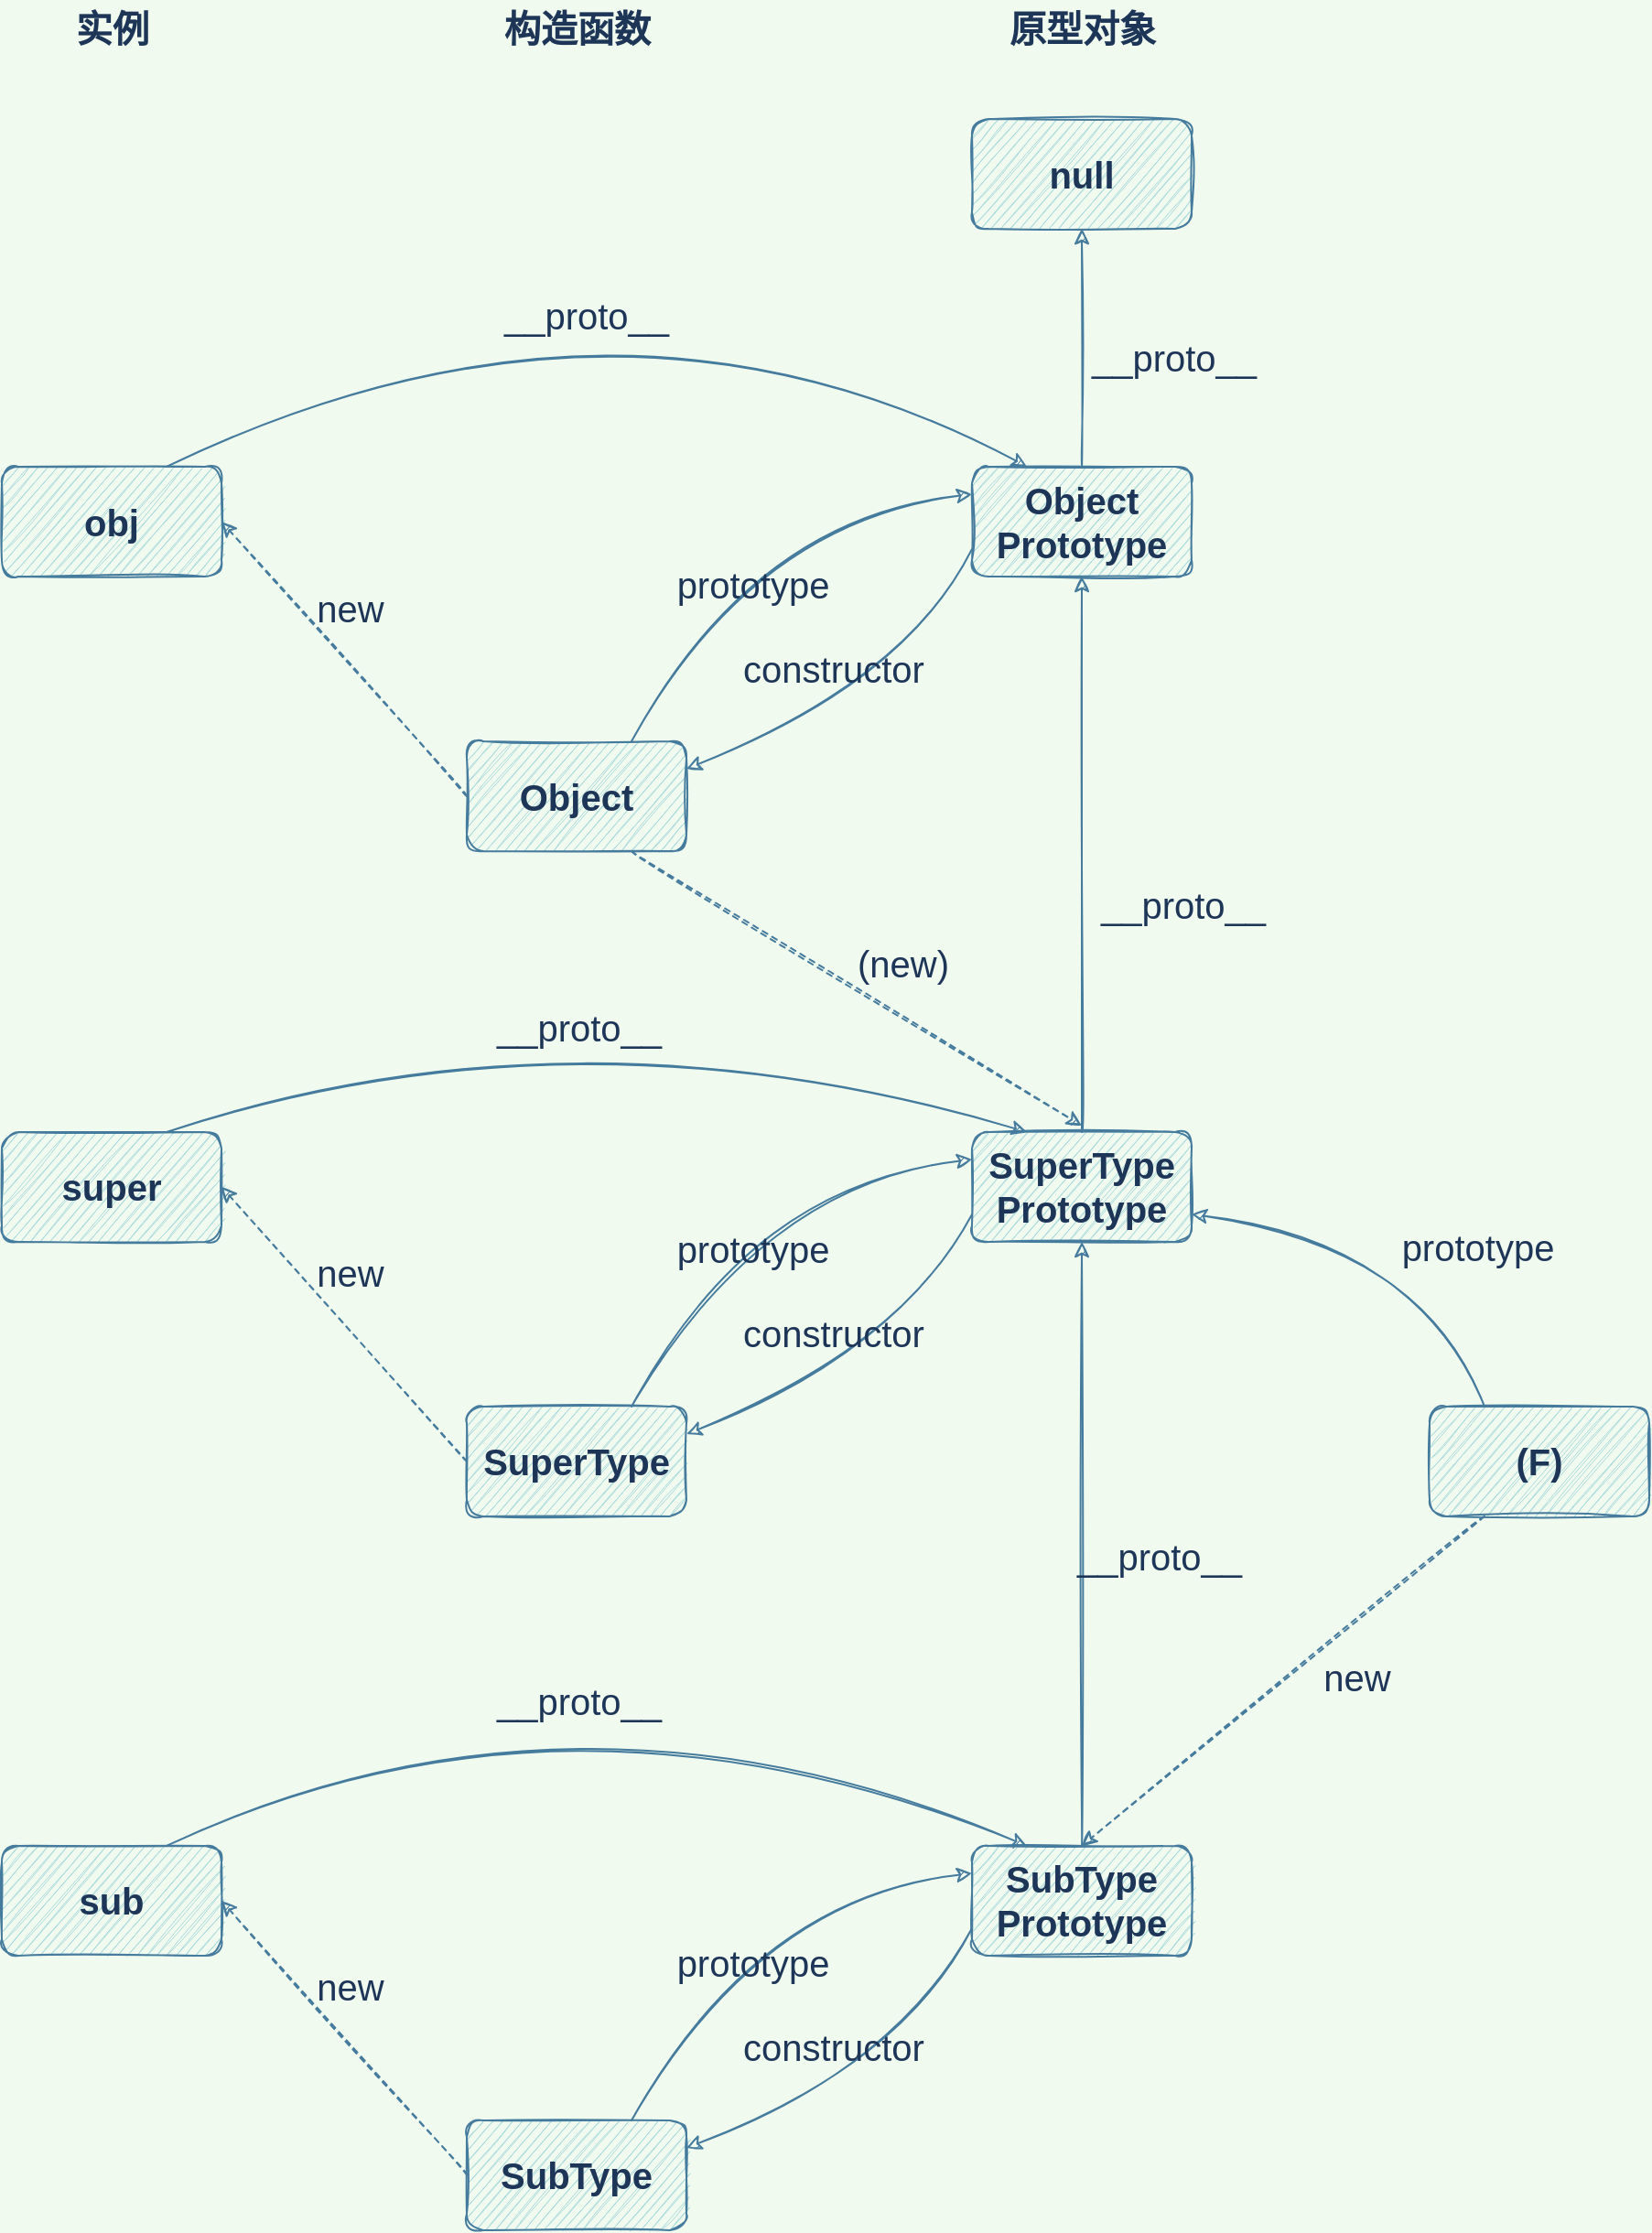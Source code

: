 <mxfile version="14.2.9" type="dropbox"><diagram id="B0ddarkSCNtASzivR3se" name="第 1 页"><mxGraphModel dx="946" dy="646" grid="1" gridSize="10" guides="1" tooltips="1" connect="1" arrows="1" fold="1" page="1" pageScale="1" pageWidth="1027" pageHeight="2069" background="#F1FAEE" math="0" shadow="0"><root><mxCell id="0"/><mxCell id="1" parent="0"/><mxCell id="anvt8YzbZgSC5yBPMMVC-6" value="&lt;font face=&quot;Comic Sans MS&quot; style=&quot;font-size: 20px;&quot;&gt;实例&lt;/font&gt;" style="text;html=1;resizable=0;autosize=1;align=center;verticalAlign=middle;points=[];fillColor=none;strokeColor=none;fontStyle=1;labelBackgroundColor=none;horizontal=1;fontSize=20;fontColor=#1D3557;sketch=1;rounded=1;" parent="1" vertex="1"><mxGeometry x="80" y="65" width="60" height="30" as="geometry"/></mxCell><mxCell id="anvt8YzbZgSC5yBPMMVC-7" value="&lt;font face=&quot;Comic Sans MS&quot; style=&quot;font-size: 20px&quot;&gt;构造函数&lt;/font&gt;" style="text;html=1;resizable=0;autosize=1;align=center;verticalAlign=middle;points=[];fillColor=none;strokeColor=none;fontStyle=1;labelBackgroundColor=none;horizontal=1;fontSize=20;fontColor=#1D3557;sketch=1;rounded=1;" parent="1" vertex="1"><mxGeometry x="314" y="65" width="100" height="30" as="geometry"/></mxCell><mxCell id="anvt8YzbZgSC5yBPMMVC-8" value="&lt;font face=&quot;Comic Sans MS&quot; style=&quot;font-size: 20px&quot;&gt;原型对象&lt;/font&gt;" style="text;html=1;resizable=0;autosize=1;align=center;verticalAlign=middle;points=[];fillColor=none;strokeColor=none;fontStyle=1;labelBackgroundColor=none;horizontal=1;fontSize=20;fontColor=#1D3557;sketch=1;rounded=1;" parent="1" vertex="1"><mxGeometry x="590" y="65" width="100" height="30" as="geometry"/></mxCell><mxCell id="anvt8YzbZgSC5yBPMMVC-9" value="obj" style="whiteSpace=wrap;html=1;labelBackgroundColor=none;fontSize=20;align=center;fillColor=#A8DADC;strokeColor=#457B9D;fontColor=#1D3557;sketch=1;rounded=1;fontStyle=1" parent="1" vertex="1"><mxGeometry x="50" y="320" width="120" height="60" as="geometry"/></mxCell><mxCell id="anvt8YzbZgSC5yBPMMVC-10" value="Object" style="whiteSpace=wrap;html=1;labelBackgroundColor=none;fontSize=20;fillColor=#A8DADC;strokeColor=#457B9D;fontColor=#1D3557;sketch=1;rounded=1;fontStyle=1" parent="1" vertex="1"><mxGeometry x="304" y="470" width="120" height="60" as="geometry"/></mxCell><mxCell id="anvt8YzbZgSC5yBPMMVC-14" value="Object Prototype" style="whiteSpace=wrap;html=1;labelBackgroundColor=none;fontSize=20;fillColor=#A8DADC;strokeColor=#457B9D;fontColor=#1D3557;sketch=1;rounded=1;fontStyle=1" parent="1" vertex="1"><mxGeometry x="580" y="320" width="120" height="60" as="geometry"/></mxCell><mxCell id="anvt8YzbZgSC5yBPMMVC-19" value="" style="endArrow=classic;html=1;fontSize=20;exitX=0.75;exitY=0;exitDx=0;exitDy=0;strokeColor=#457B9D;fontColor=#1D3557;entryX=0;entryY=0.25;entryDx=0;entryDy=0;labelBackgroundColor=#F1FAEE;sketch=1;curved=1;" parent="1" source="anvt8YzbZgSC5yBPMMVC-10" target="anvt8YzbZgSC5yBPMMVC-14" edge="1"><mxGeometry width="50" height="50" relative="1" as="geometry"><mxPoint x="440" y="350" as="sourcePoint"/><mxPoint x="440" y="440" as="targetPoint"/><Array as="points"><mxPoint x="460" y="350"/></Array></mxGeometry></mxCell><mxCell id="anvt8YzbZgSC5yBPMMVC-33" value="prototype" style="edgeLabel;html=1;align=center;verticalAlign=middle;resizable=0;points=[];fontSize=20;fontColor=#1D3557;labelBackgroundColor=none;" parent="anvt8YzbZgSC5yBPMMVC-19" vertex="1" connectable="0"><mxGeometry x="-0.308" y="-8" relative="1" as="geometry"><mxPoint x="15.84" y="-12.52" as="offset"/></mxGeometry></mxCell><mxCell id="anvt8YzbZgSC5yBPMMVC-30" value="" style="endArrow=classic;html=1;fontSize=20;exitX=0;exitY=0.75;exitDx=0;exitDy=0;strokeColor=#457B9D;fontColor=#1D3557;entryX=1;entryY=0.25;entryDx=0;entryDy=0;labelBackgroundColor=#F1FAEE;sketch=1;curved=1;" parent="1" source="anvt8YzbZgSC5yBPMMVC-14" target="anvt8YzbZgSC5yBPMMVC-10" edge="1"><mxGeometry width="50" height="50" relative="1" as="geometry"><mxPoint x="640" y="315" as="sourcePoint"/><mxPoint x="350" y="315" as="targetPoint"/><Array as="points"><mxPoint x="540" y="440"/></Array></mxGeometry></mxCell><mxCell id="anvt8YzbZgSC5yBPMMVC-34" value="constructor" style="edgeLabel;html=1;align=center;verticalAlign=middle;resizable=0;points=[];fontSize=20;fontColor=#1D3557;labelBackgroundColor=none;" parent="anvt8YzbZgSC5yBPMMVC-30" vertex="1" connectable="0"><mxGeometry x="0.199" y="-5" relative="1" as="geometry"><mxPoint x="2.92" y="-20.58" as="offset"/></mxGeometry></mxCell><mxCell id="anvt8YzbZgSC5yBPMMVC-31" value="null" style="whiteSpace=wrap;html=1;strokeColor=#457B9D;fillColor=#A8DADC;fontColor=#1D3557;sketch=1;rounded=1;fontSize=20;fontStyle=1" parent="1" vertex="1"><mxGeometry x="580" y="130" width="120" height="60" as="geometry"/></mxCell><mxCell id="anvt8YzbZgSC5yBPMMVC-32" value="" style="endArrow=classic;html=1;fontSize=20;exitX=0.5;exitY=0;exitDx=0;exitDy=0;strokeColor=#457B9D;fontColor=#1D3557;entryX=0.5;entryY=1;entryDx=0;entryDy=0;labelBackgroundColor=#F1FAEE;sketch=1;curved=1;" parent="1" source="anvt8YzbZgSC5yBPMMVC-14" target="anvt8YzbZgSC5yBPMMVC-31" edge="1"><mxGeometry width="50" height="50" relative="1" as="geometry"><mxPoint x="630" y="255" as="sourcePoint"/><mxPoint x="720" y="255" as="targetPoint"/><Array as="points"/></mxGeometry></mxCell><mxCell id="anvt8YzbZgSC5yBPMMVC-35" value="__proto__" style="edgeLabel;html=1;align=center;verticalAlign=middle;resizable=0;points=[];fontSize=20;fontColor=#1D3557;labelBackgroundColor=none;" parent="anvt8YzbZgSC5yBPMMVC-32" vertex="1" connectable="0"><mxGeometry x="0.108" y="1" relative="1" as="geometry"><mxPoint x="51" y="12" as="offset"/></mxGeometry></mxCell><mxCell id="anvt8YzbZgSC5yBPMMVC-43" value="" style="endArrow=classic;html=1;fontSize=20;exitX=0.5;exitY=0;exitDx=0;exitDy=0;strokeColor=#457B9D;fontColor=#1D3557;entryX=0.5;entryY=1;entryDx=0;entryDy=0;labelBackgroundColor=#F1FAEE;sketch=1;curved=1;" parent="1" source="anvt8YzbZgSC5yBPMMVC-92" target="anvt8YzbZgSC5yBPMMVC-14" edge="1"><mxGeometry width="50" height="50" relative="1" as="geometry"><mxPoint x="640" y="550" as="sourcePoint"/><mxPoint x="660" y="390" as="targetPoint"/><Array as="points"/></mxGeometry></mxCell><mxCell id="anvt8YzbZgSC5yBPMMVC-45" value="" style="endArrow=classic;html=1;fontSize=20;strokeColor=#457B9D;fontColor=#1D3557;labelBackgroundColor=#F1FAEE;sketch=1;curved=1;exitX=0;exitY=0.5;exitDx=0;exitDy=0;entryX=1;entryY=0.5;entryDx=0;entryDy=0;dashed=1;" parent="1" source="anvt8YzbZgSC5yBPMMVC-10" target="anvt8YzbZgSC5yBPMMVC-9" edge="1"><mxGeometry width="50" height="50" relative="1" as="geometry"><mxPoint x="290" y="410" as="sourcePoint"/><mxPoint x="180" y="360" as="targetPoint"/><Array as="points"/></mxGeometry></mxCell><mxCell id="anvt8YzbZgSC5yBPMMVC-46" value="new" style="edgeLabel;html=1;align=center;verticalAlign=middle;resizable=0;points=[];fontSize=20;fontColor=#1D3557;labelBackgroundColor=none;" parent="anvt8YzbZgSC5yBPMMVC-45" vertex="1" connectable="0"><mxGeometry x="0.108" y="1" relative="1" as="geometry"><mxPoint x="11" y="-21" as="offset"/></mxGeometry></mxCell><mxCell id="anvt8YzbZgSC5yBPMMVC-49" value="" style="endArrow=classic;html=1;fontSize=20;exitX=0.75;exitY=0;exitDx=0;exitDy=0;strokeColor=#457B9D;fontColor=#1D3557;entryX=0.25;entryY=0;entryDx=0;entryDy=0;labelBackgroundColor=#F1FAEE;sketch=1;curved=1;" parent="1" source="anvt8YzbZgSC5yBPMMVC-9" target="anvt8YzbZgSC5yBPMMVC-14" edge="1"><mxGeometry width="50" height="50" relative="1" as="geometry"><mxPoint x="130" y="320" as="sourcePoint"/><mxPoint x="600" y="320" as="targetPoint"/><Array as="points"><mxPoint x="390" y="200"/></Array></mxGeometry></mxCell><mxCell id="anvt8YzbZgSC5yBPMMVC-50" value="__proto__" style="edgeLabel;html=1;align=center;verticalAlign=middle;resizable=0;points=[];fontSize=20;fontColor=#1D3557;labelBackgroundColor=none;" parent="anvt8YzbZgSC5yBPMMVC-49" vertex="1" connectable="0"><mxGeometry x="-0.308" y="-8" relative="1" as="geometry"><mxPoint x="60.78" y="-11.77" as="offset"/></mxGeometry></mxCell><mxCell id="anvt8YzbZgSC5yBPMMVC-66" value="__proto__" style="edgeLabel;html=1;align=center;verticalAlign=middle;resizable=0;points=[];fontSize=20;fontColor=#1D3557;labelBackgroundColor=none;" parent="1" vertex="1" connectable="0"><mxGeometry x="670" y="560" as="geometry"><mxPoint x="25" y="-1" as="offset"/></mxGeometry></mxCell><mxCell id="anvt8YzbZgSC5yBPMMVC-90" value="super" style="whiteSpace=wrap;html=1;labelBackgroundColor=none;fontSize=20;align=center;fillColor=#A8DADC;strokeColor=#457B9D;fontColor=#1D3557;sketch=1;rounded=1;fontStyle=1" parent="1" vertex="1"><mxGeometry x="50" y="683.47" width="120" height="60" as="geometry"/></mxCell><mxCell id="anvt8YzbZgSC5yBPMMVC-91" value="SuperType" style="whiteSpace=wrap;html=1;labelBackgroundColor=none;fontSize=20;fillColor=#A8DADC;strokeColor=#457B9D;fontColor=#1D3557;sketch=1;rounded=1;fontStyle=1" parent="1" vertex="1"><mxGeometry x="304" y="833.47" width="120" height="60" as="geometry"/></mxCell><mxCell id="anvt8YzbZgSC5yBPMMVC-92" value="SuperType Prototype" style="whiteSpace=wrap;html=1;labelBackgroundColor=none;fontSize=20;fillColor=#A8DADC;strokeColor=#457B9D;fontColor=#1D3557;sketch=1;rounded=1;fontStyle=1" parent="1" vertex="1"><mxGeometry x="580" y="683.47" width="120" height="60" as="geometry"/></mxCell><mxCell id="anvt8YzbZgSC5yBPMMVC-93" value="" style="endArrow=classic;html=1;fontSize=20;exitX=0.75;exitY=0;exitDx=0;exitDy=0;strokeColor=#457B9D;fontColor=#1D3557;entryX=0;entryY=0.25;entryDx=0;entryDy=0;labelBackgroundColor=#F1FAEE;sketch=1;curved=1;" parent="1" source="anvt8YzbZgSC5yBPMMVC-91" target="anvt8YzbZgSC5yBPMMVC-92" edge="1"><mxGeometry width="50" height="50" relative="1" as="geometry"><mxPoint x="440" y="713.47" as="sourcePoint"/><mxPoint x="440" y="803.47" as="targetPoint"/><Array as="points"><mxPoint x="460" y="713.47"/></Array></mxGeometry></mxCell><mxCell id="anvt8YzbZgSC5yBPMMVC-94" value="prototype" style="edgeLabel;html=1;align=center;verticalAlign=middle;resizable=0;points=[];fontSize=20;fontColor=#1D3557;labelBackgroundColor=none;" parent="anvt8YzbZgSC5yBPMMVC-93" vertex="1" connectable="0"><mxGeometry x="-0.308" y="-8" relative="1" as="geometry"><mxPoint x="15.84" y="-12.52" as="offset"/></mxGeometry></mxCell><mxCell id="anvt8YzbZgSC5yBPMMVC-95" value="" style="endArrow=classic;html=1;fontSize=20;exitX=0;exitY=0.75;exitDx=0;exitDy=0;strokeColor=#457B9D;fontColor=#1D3557;entryX=1;entryY=0.25;entryDx=0;entryDy=0;labelBackgroundColor=#F1FAEE;sketch=1;curved=1;" parent="1" source="anvt8YzbZgSC5yBPMMVC-92" target="anvt8YzbZgSC5yBPMMVC-91" edge="1"><mxGeometry width="50" height="50" relative="1" as="geometry"><mxPoint x="640" y="678.47" as="sourcePoint"/><mxPoint x="350" y="678.47" as="targetPoint"/><Array as="points"><mxPoint x="540" y="803.47"/></Array></mxGeometry></mxCell><mxCell id="anvt8YzbZgSC5yBPMMVC-96" value="constructor" style="edgeLabel;html=1;align=center;verticalAlign=middle;resizable=0;points=[];fontSize=20;fontColor=#1D3557;labelBackgroundColor=none;" parent="anvt8YzbZgSC5yBPMMVC-95" vertex="1" connectable="0"><mxGeometry x="0.199" y="-5" relative="1" as="geometry"><mxPoint x="2.92" y="-20.58" as="offset"/></mxGeometry></mxCell><mxCell id="anvt8YzbZgSC5yBPMMVC-98" value="" style="endArrow=classic;html=1;fontSize=20;exitX=0.5;exitY=0;exitDx=0;exitDy=0;strokeColor=#457B9D;fontColor=#1D3557;entryX=0.5;entryY=1;entryDx=0;entryDy=0;labelBackgroundColor=#F1FAEE;sketch=1;curved=1;" parent="1" source="anvt8YzbZgSC5yBPMMVC-105" target="anvt8YzbZgSC5yBPMMVC-92" edge="1"><mxGeometry width="50" height="50" relative="1" as="geometry"><mxPoint x="640" y="913.47" as="sourcePoint"/><mxPoint x="660" y="753.47" as="targetPoint"/><Array as="points"/></mxGeometry></mxCell><mxCell id="anvt8YzbZgSC5yBPMMVC-99" value="" style="endArrow=classic;html=1;fontSize=20;strokeColor=#457B9D;fontColor=#1D3557;labelBackgroundColor=#F1FAEE;sketch=1;curved=1;exitX=0;exitY=0.5;exitDx=0;exitDy=0;entryX=1;entryY=0.5;entryDx=0;entryDy=0;dashed=1;" parent="1" source="anvt8YzbZgSC5yBPMMVC-91" target="anvt8YzbZgSC5yBPMMVC-90" edge="1"><mxGeometry width="50" height="50" relative="1" as="geometry"><mxPoint x="290" y="773.47" as="sourcePoint"/><mxPoint x="180" y="723.47" as="targetPoint"/><Array as="points"/></mxGeometry></mxCell><mxCell id="anvt8YzbZgSC5yBPMMVC-100" value="new" style="edgeLabel;html=1;align=center;verticalAlign=middle;resizable=0;points=[];fontSize=20;fontColor=#1D3557;labelBackgroundColor=none;" parent="anvt8YzbZgSC5yBPMMVC-99" vertex="1" connectable="0"><mxGeometry x="0.108" y="1" relative="1" as="geometry"><mxPoint x="11" y="-21" as="offset"/></mxGeometry></mxCell><mxCell id="anvt8YzbZgSC5yBPMMVC-102" value="__proto__" style="edgeLabel;html=1;align=center;verticalAlign=middle;resizable=0;points=[];fontSize=20;fontColor=#1D3557;labelBackgroundColor=none;" parent="1" vertex="1" connectable="0"><mxGeometry x="670" y="980" as="geometry"><mxPoint x="12" y="-65" as="offset"/></mxGeometry></mxCell><mxCell id="anvt8YzbZgSC5yBPMMVC-103" value="sub" style="whiteSpace=wrap;html=1;labelBackgroundColor=none;fontSize=20;align=center;fillColor=#A8DADC;strokeColor=#457B9D;fontColor=#1D3557;sketch=1;rounded=1;fontStyle=1" parent="1" vertex="1"><mxGeometry x="50" y="1073.47" width="120" height="60" as="geometry"/></mxCell><mxCell id="anvt8YzbZgSC5yBPMMVC-104" value="SubType" style="whiteSpace=wrap;html=1;labelBackgroundColor=none;fontSize=20;fillColor=#A8DADC;strokeColor=#457B9D;fontColor=#1D3557;sketch=1;rounded=1;fontStyle=1" parent="1" vertex="1"><mxGeometry x="304" y="1223.47" width="120" height="60" as="geometry"/></mxCell><mxCell id="anvt8YzbZgSC5yBPMMVC-105" value="SubType Prototype" style="whiteSpace=wrap;html=1;labelBackgroundColor=none;fontSize=20;fillColor=#A8DADC;strokeColor=#457B9D;fontColor=#1D3557;sketch=1;rounded=1;fontStyle=1" parent="1" vertex="1"><mxGeometry x="580" y="1073.47" width="120" height="60" as="geometry"/></mxCell><mxCell id="anvt8YzbZgSC5yBPMMVC-106" value="" style="endArrow=classic;html=1;fontSize=20;exitX=0.75;exitY=0;exitDx=0;exitDy=0;strokeColor=#457B9D;fontColor=#1D3557;entryX=0;entryY=0.25;entryDx=0;entryDy=0;labelBackgroundColor=#F1FAEE;sketch=1;curved=1;" parent="1" source="anvt8YzbZgSC5yBPMMVC-104" target="anvt8YzbZgSC5yBPMMVC-105" edge="1"><mxGeometry width="50" height="50" relative="1" as="geometry"><mxPoint x="440" y="1103.47" as="sourcePoint"/><mxPoint x="440" y="1193.47" as="targetPoint"/><Array as="points"><mxPoint x="460" y="1103.47"/></Array></mxGeometry></mxCell><mxCell id="anvt8YzbZgSC5yBPMMVC-107" value="prototype" style="edgeLabel;html=1;align=center;verticalAlign=middle;resizable=0;points=[];fontSize=20;fontColor=#1D3557;labelBackgroundColor=none;" parent="anvt8YzbZgSC5yBPMMVC-106" vertex="1" connectable="0"><mxGeometry x="-0.308" y="-8" relative="1" as="geometry"><mxPoint x="15.84" y="-12.52" as="offset"/></mxGeometry></mxCell><mxCell id="anvt8YzbZgSC5yBPMMVC-108" value="" style="endArrow=classic;html=1;fontSize=20;exitX=0;exitY=0.75;exitDx=0;exitDy=0;strokeColor=#457B9D;fontColor=#1D3557;entryX=1;entryY=0.25;entryDx=0;entryDy=0;labelBackgroundColor=#F1FAEE;sketch=1;curved=1;" parent="1" source="anvt8YzbZgSC5yBPMMVC-105" target="anvt8YzbZgSC5yBPMMVC-104" edge="1"><mxGeometry width="50" height="50" relative="1" as="geometry"><mxPoint x="640" y="1068.47" as="sourcePoint"/><mxPoint x="350" y="1068.47" as="targetPoint"/><Array as="points"><mxPoint x="540" y="1193.47"/></Array></mxGeometry></mxCell><mxCell id="anvt8YzbZgSC5yBPMMVC-109" value="constructor" style="edgeLabel;html=1;align=center;verticalAlign=middle;resizable=0;points=[];fontSize=20;fontColor=#1D3557;labelBackgroundColor=none;" parent="anvt8YzbZgSC5yBPMMVC-108" vertex="1" connectable="0"><mxGeometry x="0.199" y="-5" relative="1" as="geometry"><mxPoint x="2.92" y="-20.58" as="offset"/></mxGeometry></mxCell><mxCell id="anvt8YzbZgSC5yBPMMVC-112" value="" style="endArrow=classic;html=1;fontSize=20;strokeColor=#457B9D;fontColor=#1D3557;labelBackgroundColor=#F1FAEE;sketch=1;curved=1;exitX=0;exitY=0.5;exitDx=0;exitDy=0;entryX=1;entryY=0.5;entryDx=0;entryDy=0;dashed=1;" parent="1" source="anvt8YzbZgSC5yBPMMVC-104" target="anvt8YzbZgSC5yBPMMVC-103" edge="1"><mxGeometry width="50" height="50" relative="1" as="geometry"><mxPoint x="290" y="1163.47" as="sourcePoint"/><mxPoint x="180" y="1113.47" as="targetPoint"/><Array as="points"/></mxGeometry></mxCell><mxCell id="anvt8YzbZgSC5yBPMMVC-113" value="new" style="edgeLabel;html=1;align=center;verticalAlign=middle;resizable=0;points=[];fontSize=20;fontColor=#1D3557;labelBackgroundColor=none;" parent="anvt8YzbZgSC5yBPMMVC-112" vertex="1" connectable="0"><mxGeometry x="0.108" y="1" relative="1" as="geometry"><mxPoint x="11" y="-21" as="offset"/></mxGeometry></mxCell><mxCell id="anvt8YzbZgSC5yBPMMVC-116" value="" style="endArrow=classic;html=1;fontSize=20;exitX=0.75;exitY=0;exitDx=0;exitDy=0;strokeColor=#457B9D;fontColor=#1D3557;entryX=0.25;entryY=0;entryDx=0;entryDy=0;labelBackgroundColor=#F1FAEE;sketch=1;curved=1;" parent="1" source="anvt8YzbZgSC5yBPMMVC-90" target="anvt8YzbZgSC5yBPMMVC-92" edge="1"><mxGeometry width="50" height="50" relative="1" as="geometry"><mxPoint x="129" y="660" as="sourcePoint"/><mxPoint x="599" y="660" as="targetPoint"/><Array as="points"><mxPoint x="360" y="610"/></Array></mxGeometry></mxCell><mxCell id="anvt8YzbZgSC5yBPMMVC-117" value="__proto__" style="edgeLabel;html=1;align=center;verticalAlign=middle;resizable=0;points=[];fontSize=20;fontColor=#1D3557;labelBackgroundColor=none;" parent="anvt8YzbZgSC5yBPMMVC-116" vertex="1" connectable="0"><mxGeometry x="-0.308" y="-8" relative="1" as="geometry"><mxPoint x="60.78" y="-11.77" as="offset"/></mxGeometry></mxCell><mxCell id="anvt8YzbZgSC5yBPMMVC-118" value="" style="endArrow=classic;html=1;fontSize=20;exitX=0.75;exitY=0;exitDx=0;exitDy=0;strokeColor=#457B9D;fontColor=#1D3557;entryX=0.25;entryY=0;entryDx=0;entryDy=0;labelBackgroundColor=#F1FAEE;sketch=1;curved=1;" parent="1" source="anvt8YzbZgSC5yBPMMVC-103" target="anvt8YzbZgSC5yBPMMVC-105" edge="1"><mxGeometry width="50" height="50" relative="1" as="geometry"><mxPoint x="160" y="1060" as="sourcePoint"/><mxPoint x="630" y="1060" as="targetPoint"/><Array as="points"><mxPoint x="360" y="970"/></Array></mxGeometry></mxCell><mxCell id="anvt8YzbZgSC5yBPMMVC-119" value="__proto__" style="edgeLabel;html=1;align=center;verticalAlign=middle;resizable=0;points=[];fontSize=20;fontColor=#1D3557;labelBackgroundColor=none;" parent="anvt8YzbZgSC5yBPMMVC-118" vertex="1" connectable="0"><mxGeometry x="-0.308" y="-8" relative="1" as="geometry"><mxPoint x="60.78" y="-11.77" as="offset"/></mxGeometry></mxCell><mxCell id="anvt8YzbZgSC5yBPMMVC-120" value="" style="endArrow=classic;html=1;fontSize=20;strokeColor=#457B9D;fontColor=#1D3557;labelBackgroundColor=#F1FAEE;sketch=1;curved=1;exitX=0.25;exitY=1;exitDx=0;exitDy=0;entryX=0.5;entryY=0;entryDx=0;entryDy=0;dashed=1;" parent="1" source="rEAayPAtOFCp4rmLvIA7-4" target="anvt8YzbZgSC5yBPMMVC-105" edge="1"><mxGeometry width="50" height="50" relative="1" as="geometry"><mxPoint x="614" y="990" as="sourcePoint"/><mxPoint x="480" y="840" as="targetPoint"/><Array as="points"/></mxGeometry></mxCell><mxCell id="anvt8YzbZgSC5yBPMMVC-121" value="new" style="edgeLabel;html=1;align=center;verticalAlign=middle;resizable=0;points=[];fontSize=20;fontColor=#1D3557;labelBackgroundColor=none;" parent="anvt8YzbZgSC5yBPMMVC-120" vertex="1" connectable="0"><mxGeometry x="0.108" y="1" relative="1" as="geometry"><mxPoint x="50.88" y="-13.66" as="offset"/></mxGeometry></mxCell><mxCell id="anvt8YzbZgSC5yBPMMVC-124" value="" style="endArrow=classic;html=1;fontSize=20;strokeColor=#457B9D;fontColor=#1D3557;labelBackgroundColor=#F1FAEE;sketch=1;curved=1;exitX=0.75;exitY=1;exitDx=0;exitDy=0;dashed=1;" parent="1" source="anvt8YzbZgSC5yBPMMVC-10" edge="1"><mxGeometry width="50" height="50" relative="1" as="geometry"><mxPoint x="674" y="630" as="sourcePoint"/><mxPoint x="640" y="680" as="targetPoint"/><Array as="points"/></mxGeometry></mxCell><mxCell id="anvt8YzbZgSC5yBPMMVC-125" value="(new)" style="edgeLabel;html=1;align=center;verticalAlign=middle;resizable=0;points=[];fontSize=20;fontColor=#1D3557;labelBackgroundColor=none;" parent="anvt8YzbZgSC5yBPMMVC-124" vertex="1" connectable="0"><mxGeometry x="0.108" y="1" relative="1" as="geometry"><mxPoint x="11" y="-21" as="offset"/></mxGeometry></mxCell><mxCell id="rEAayPAtOFCp4rmLvIA7-4" value="(F)" style="whiteSpace=wrap;html=1;labelBackgroundColor=none;fontSize=20;fillColor=#A8DADC;strokeColor=#457B9D;fontColor=#1D3557;sketch=1;rounded=1;fontStyle=1" vertex="1" parent="1"><mxGeometry x="830" y="833.47" width="120" height="60" as="geometry"/></mxCell><mxCell id="rEAayPAtOFCp4rmLvIA7-5" value="" style="endArrow=classic;html=1;fontSize=20;exitX=0.25;exitY=0;exitDx=0;exitDy=0;strokeColor=#457B9D;fontColor=#1D3557;entryX=1;entryY=0.75;entryDx=0;entryDy=0;labelBackgroundColor=#F1FAEE;sketch=1;curved=1;" edge="1" parent="1" source="rEAayPAtOFCp4rmLvIA7-4" target="anvt8YzbZgSC5yBPMMVC-92"><mxGeometry width="50" height="50" relative="1" as="geometry"><mxPoint x="760" y="865" as="sourcePoint"/><mxPoint x="946" y="730" as="targetPoint"/><Array as="points"><mxPoint x="826" y="745"/></Array></mxGeometry></mxCell><mxCell id="rEAayPAtOFCp4rmLvIA7-6" value="prototype" style="edgeLabel;html=1;align=center;verticalAlign=middle;resizable=0;points=[];fontSize=20;fontColor=#1D3557;labelBackgroundColor=none;" vertex="1" connectable="0" parent="rEAayPAtOFCp4rmLvIA7-5"><mxGeometry x="-0.308" y="-8" relative="1" as="geometry"><mxPoint x="15.84" y="-12.52" as="offset"/></mxGeometry></mxCell></root></mxGraphModel></diagram></mxfile>